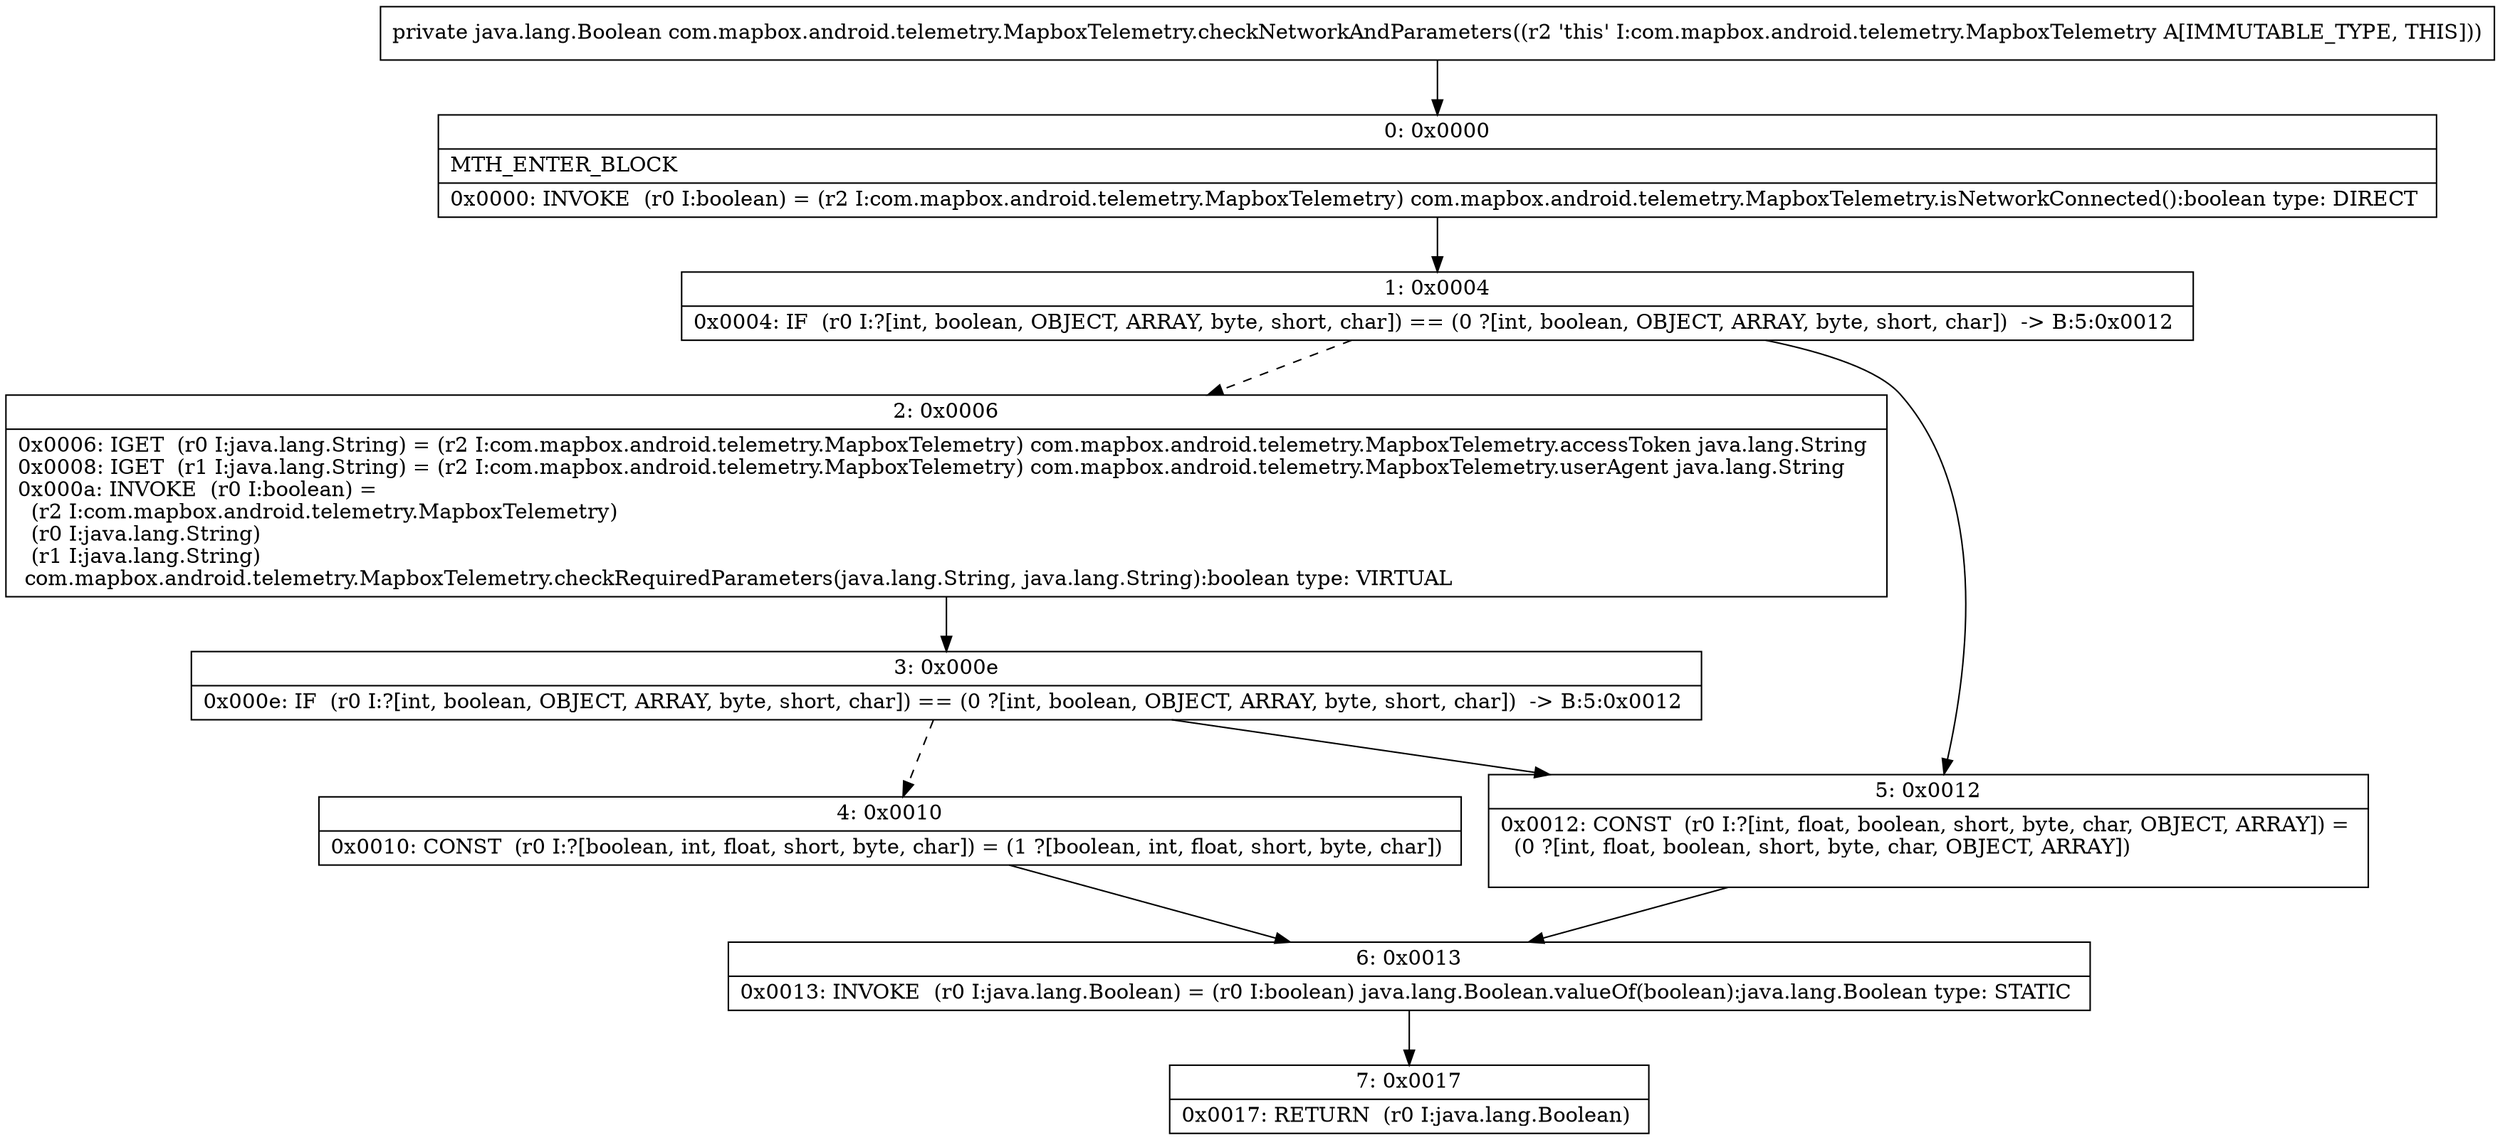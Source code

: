 digraph "CFG forcom.mapbox.android.telemetry.MapboxTelemetry.checkNetworkAndParameters()Ljava\/lang\/Boolean;" {
Node_0 [shape=record,label="{0\:\ 0x0000|MTH_ENTER_BLOCK\l|0x0000: INVOKE  (r0 I:boolean) = (r2 I:com.mapbox.android.telemetry.MapboxTelemetry) com.mapbox.android.telemetry.MapboxTelemetry.isNetworkConnected():boolean type: DIRECT \l}"];
Node_1 [shape=record,label="{1\:\ 0x0004|0x0004: IF  (r0 I:?[int, boolean, OBJECT, ARRAY, byte, short, char]) == (0 ?[int, boolean, OBJECT, ARRAY, byte, short, char])  \-\> B:5:0x0012 \l}"];
Node_2 [shape=record,label="{2\:\ 0x0006|0x0006: IGET  (r0 I:java.lang.String) = (r2 I:com.mapbox.android.telemetry.MapboxTelemetry) com.mapbox.android.telemetry.MapboxTelemetry.accessToken java.lang.String \l0x0008: IGET  (r1 I:java.lang.String) = (r2 I:com.mapbox.android.telemetry.MapboxTelemetry) com.mapbox.android.telemetry.MapboxTelemetry.userAgent java.lang.String \l0x000a: INVOKE  (r0 I:boolean) = \l  (r2 I:com.mapbox.android.telemetry.MapboxTelemetry)\l  (r0 I:java.lang.String)\l  (r1 I:java.lang.String)\l com.mapbox.android.telemetry.MapboxTelemetry.checkRequiredParameters(java.lang.String, java.lang.String):boolean type: VIRTUAL \l}"];
Node_3 [shape=record,label="{3\:\ 0x000e|0x000e: IF  (r0 I:?[int, boolean, OBJECT, ARRAY, byte, short, char]) == (0 ?[int, boolean, OBJECT, ARRAY, byte, short, char])  \-\> B:5:0x0012 \l}"];
Node_4 [shape=record,label="{4\:\ 0x0010|0x0010: CONST  (r0 I:?[boolean, int, float, short, byte, char]) = (1 ?[boolean, int, float, short, byte, char]) \l}"];
Node_5 [shape=record,label="{5\:\ 0x0012|0x0012: CONST  (r0 I:?[int, float, boolean, short, byte, char, OBJECT, ARRAY]) = \l  (0 ?[int, float, boolean, short, byte, char, OBJECT, ARRAY])\l \l}"];
Node_6 [shape=record,label="{6\:\ 0x0013|0x0013: INVOKE  (r0 I:java.lang.Boolean) = (r0 I:boolean) java.lang.Boolean.valueOf(boolean):java.lang.Boolean type: STATIC \l}"];
Node_7 [shape=record,label="{7\:\ 0x0017|0x0017: RETURN  (r0 I:java.lang.Boolean) \l}"];
MethodNode[shape=record,label="{private java.lang.Boolean com.mapbox.android.telemetry.MapboxTelemetry.checkNetworkAndParameters((r2 'this' I:com.mapbox.android.telemetry.MapboxTelemetry A[IMMUTABLE_TYPE, THIS])) }"];
MethodNode -> Node_0;
Node_0 -> Node_1;
Node_1 -> Node_2[style=dashed];
Node_1 -> Node_5;
Node_2 -> Node_3;
Node_3 -> Node_4[style=dashed];
Node_3 -> Node_5;
Node_4 -> Node_6;
Node_5 -> Node_6;
Node_6 -> Node_7;
}

